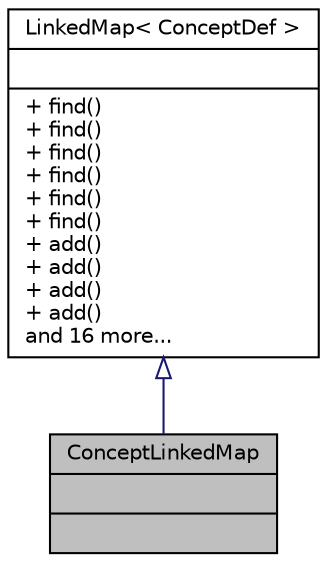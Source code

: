 digraph "ConceptLinkedMap"
{
 // LATEX_PDF_SIZE
  edge [fontname="Helvetica",fontsize="10",labelfontname="Helvetica",labelfontsize="10"];
  node [fontname="Helvetica",fontsize="10",shape=record];
  Node1 [label="{ConceptLinkedMap\n||}",height=0.2,width=0.4,color="black", fillcolor="grey75", style="filled", fontcolor="black",tooltip=" "];
  Node2 -> Node1 [dir="back",color="midnightblue",fontsize="10",style="solid",arrowtail="onormal",fontname="Helvetica"];
  Node2 [label="{LinkedMap\< ConceptDef \>\n||+ find()\l+ find()\l+ find()\l+ find()\l+ find()\l+ find()\l+ add()\l+ add()\l+ add()\l+ add()\land 16 more...\l}",height=0.2,width=0.4,color="black", fillcolor="white", style="filled",URL="$classLinkedMap.html",tooltip=" "];
}
